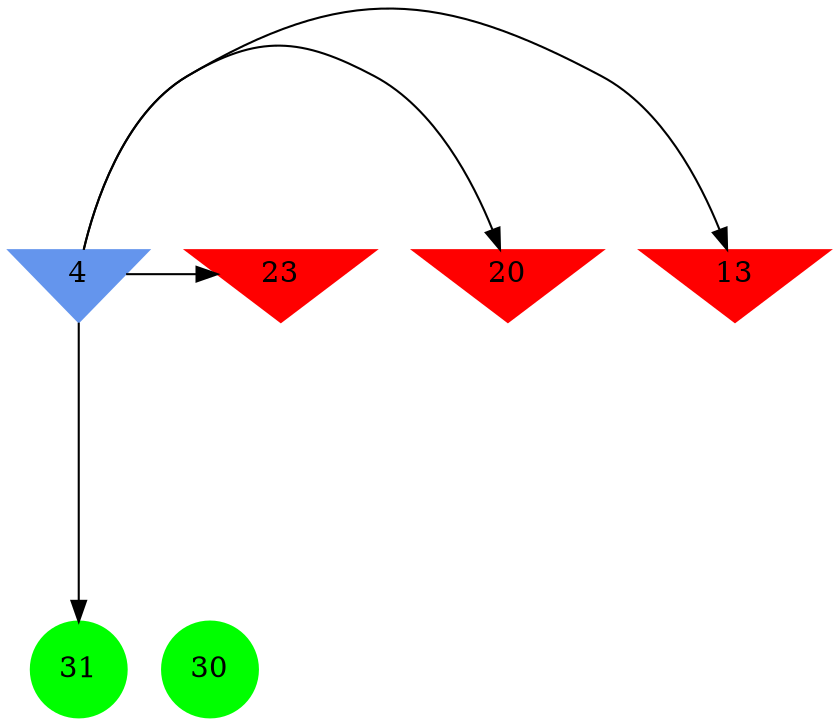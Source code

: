 digraph brain {
	ranksep=2.0;
	4 [shape=invtriangle,style=filled,color=cornflowerblue];
	13 [shape=invtriangle,style=filled,color=red];
	20 [shape=invtriangle,style=filled,color=red];
	23 [shape=invtriangle,style=filled,color=red];
	30 [shape=circle,style=filled,color=green];
	31 [shape=circle,style=filled,color=green];
	4	->	20;
	4	->	31;
	4	->	13;
	4	->	23;
	{ rank=same; 4; 13; 20; 23; }
	{ rank=same; }
	{ rank=same; 30; 31; }
}
